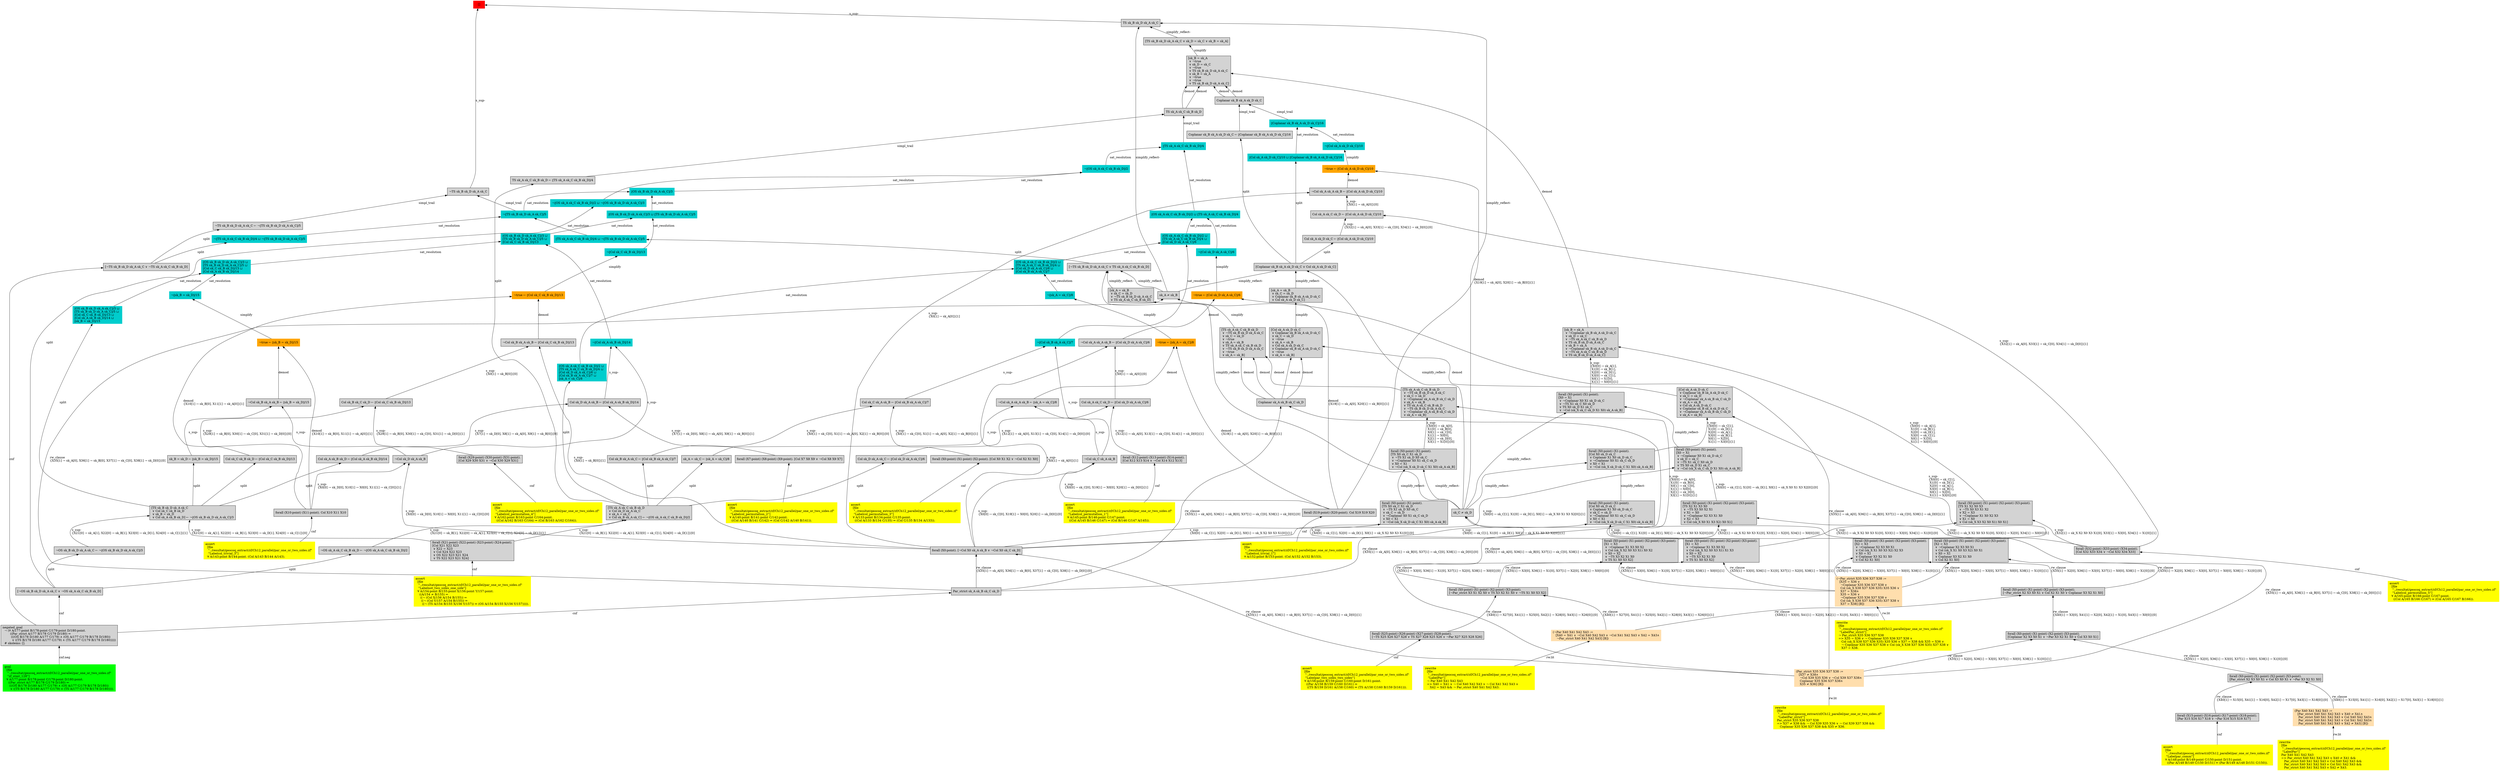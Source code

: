 digraph "unsat_graph" {
  vertex_0 [color=red, label="[]", shape=box, style=filled];
  vertex_0 -> vertex_1 [label="s_sup-\l", dir="back"];
  vertex_1 [shape=box, label="¬TS sk_B sk_D sk_A sk_C\l", style=filled];
  vertex_1 -> vertex_2 [label="simpl_trail", dir="back"];
  vertex_2 [color=cyan3, shape=box, label="¬⟦TS sk_B sk_D sk_A sk_C⟧/5\l", style=filled];
  vertex_2 -> vertex_3 [label="sat_resolution", dir="back"];
  vertex_3 [color=cyan3, shape=box, label="¬⟦TS sk_A sk_C sk_B sk_D⟧/4 ⊔ ¬⟦TS sk_B sk_D sk_A sk_C⟧/5\l", style=filled];
  vertex_3 -> vertex_4 [label="split", dir="back"];
  vertex_4 [shape=box, label="[¬TS sk_B sk_D sk_A sk_C ∨ ¬TS sk_A sk_C sk_B sk_D]\l", style=filled];
  vertex_4 -> vertex_5 [label="cnf", dir="back"];
  vertex_5 [shape=box, label="negated_goal\l  ¬ (∀ A/177:point B/178:point C/179:point D/180:point.\l        ((Par_strict A/177 B/178 C/179 D/180) ⇒\l         (((OS B/178 D/180 A/177 C/179) ∧ (OS A/177 C/179 B/178 D/180))\l          ∨ ((TS B/178 D/180 A/177 C/179) ∧ (TS A/177 C/179 B/178 D/180)))))\l  # skolems: [].\l", style=filled];
  vertex_5 -> vertex_6 [label="cnf.neg", dir="back"];
  vertex_6 [color=green, shape=box, label="goal\l  [file\l   \"../resultat/geocoq_extract/zf/Ch12_parallel/par_one_or_two_sides.zf\" \l   \"zf_stmt_128\"]\l  ∀ A/177:point B/178:point C/179:point D/180:point.\l    ((Par_strict A/177 B/178 C/179 D/180) ⇒\l     (((OS B/178 D/180 A/177 C/179) ∧ (OS A/177 C/179 B/178 D/180))\l      ∨ ((TS B/178 D/180 A/177 C/179) ∧ (TS A/177 C/179 B/178 D/180)))).\l", style=filled];
  vertex_2 -> vertex_7 [label="sat_resolution", dir="back"];
  vertex_7 [color=cyan3, shape=box, label="⟦TS sk_A sk_C sk_B sk_D⟧/4 ⊔ ¬⟦TS sk_B sk_D sk_A sk_C⟧/5\l", style=filled];
  vertex_7 -> vertex_8 [label="split", dir="back"];
  vertex_8 [shape=box, label="[¬TS sk_B sk_D sk_A sk_C ∨ TS sk_A sk_C sk_B sk_D]\l", style=filled];
  vertex_8 -> vertex_9 [label="simplify_reflect-", dir="back"];
  vertex_9 [shape=box, label="sk_A ≠ sk_B\l", style=filled];
  vertex_9 -> vertex_10 [label="rw_clause\l\{X35[1] → sk_A[0], X36[1] → sk_B[0], X37[1] → sk_C[0], X38[1] → sk_D[0]\}[1]\l", dir="back"];
  vertex_10 [color=navajowhite, shape=box, label="(Par_strict X35 X36 X37 X38 :=\l   [X37 ≠ X38∧\l    ¬Col X39 X35 X36 ∨ ¬Col X39 X37 X38∧\l    Coplanar X35 X36 X37 X38∧\l    X35 ≠ X36] [B])\l", style=filled];
  vertex_10 -> vertex_11 [label="rw.lit", dir="back"];
  vertex_11 [color=yellow, shape=box, label="rewrite\l  [file\l   \"../resultat/geocoq_extract/zf/Ch12_parallel/par_one_or_two_sides.zf\" \l   \"LabelPar_strict\"]\l  Par_strict X35 X36 X37 X38\l  =\> X37 ≠ X38 && ¬ Col X39 X35 X36 ∨ ¬ Col X39 X37 X38 && \l     Coplanar X35 X36 X37 X38 && X35 ≠ X36.\l", style=filled];
  vertex_9 -> vertex_12 [label="rw_clause\l\{X35[1] → sk_A[0], X36[1] → sk_B[0], X37[1] → sk_C[0], X38[1] → sk_D[0]\}[0]\l", dir="back"];
  vertex_12 [shape=box, label="Par_strict sk_A sk_B sk_C sk_D\l", style=filled];
  vertex_12 -> vertex_5 [label="cnf", dir="back"];
  vertex_8 -> vertex_13 [label="simplify_reflect-", dir="back"];
  vertex_13 [shape=box, label="sk_C ≠ sk_D\l", style=filled];
  vertex_13 -> vertex_10 [label="rw_clause\l\{X35[1] → sk_A[0], X36[1] → sk_B[0], X37[1] → sk_C[0], X38[1] → sk_D[0]\}[1]\l", dir="back"];
  vertex_13 -> vertex_12 [label="rw_clause\l\{X35[1] → sk_A[0], X36[1] → sk_B[0], X37[1] → sk_C[0], X38[1] → sk_D[0]\}[0]\l", dir="back"];
  vertex_8 -> vertex_14 [label="simplify_reflect-", dir="back"];
  vertex_14 [shape=box, label="[sk_A = sk_B\l ∨ sk_C = sk_D\l ∨ ¬TS sk_B sk_D sk_A sk_C\l ∨ TS sk_A sk_C sk_B sk_D]\l", style=filled];
  vertex_14 -> vertex_15 [label="simplify", dir="back"];
  vertex_15 [shape=box, label="[TS sk_A sk_C sk_B sk_D\l ∨ ¬TS sk_B sk_D sk_A sk_C\l ∨ sk_C = sk_D\l ∨ ¬true\l ∨ sk_A = sk_B\l ∨ TS sk_A sk_C sk_B sk_D\l ∨ ¬TS sk_B sk_D sk_A sk_C\l ∨ ¬true\l ∨ sk_A = sk_B]\l", style=filled];
  vertex_15 -> vertex_16 [label="demod", dir="back"];
  vertex_16 [shape=box, label="Coplanar sk_A sk_B sk_C sk_D\l", style=filled];
  vertex_16 -> vertex_10 [label="rw_clause\l\{X35[1] → sk_A[0], X36[1] → sk_B[0], X37[1] → sk_C[0], X38[1] → sk_D[0]\}[1]\l", dir="back"];
  vertex_16 -> vertex_12 [label="rw_clause\l\{X35[1] → sk_A[0], X36[1] → sk_B[0], X37[1] → sk_C[0], X38[1] → sk_D[0]\}[0]\l", dir="back"];
  vertex_15 -> vertex_16 [label="demod", dir="back"];
  vertex_15 -> vertex_17 [label="demod", dir="back"];
  vertex_17 [shape=box, label="[TS sk_A sk_C sk_B sk_D\l ∨ ¬TS sk_B sk_D sk_A sk_C\l ∨ sk_C = sk_D\l ∨ ¬Coplanar sk_A sk_B sk_C sk_D\l ∨ sk_A = sk_B\l ∨ TS sk_A sk_C sk_B sk_D\l ∨ ¬TS sk_B sk_D sk_A sk_C\l ∨ ¬Coplanar sk_A sk_B sk_C sk_D\l ∨ sk_A = sk_B]\l", style=filled];
  vertex_17 -> vertex_18 [label="s_sup-\l\{X0[0] → sk_A[0], \l X1[0] → sk_B[0], \l X0[1] → sk_C[0], \l X1[1] → X0[0], \l X2[1] → sk_D[0], \l X3[1] → X1[0]\}[0]\l", dir="back"];
  vertex_18 [shape=box, label="forall (X0:point) (X1:point).\l[TS X0 sk_C X1 sk_D\l ∨ ¬TS X1 sk_D X0 sk_C\l ∨ ¬Coplanar X0 X1 sk_C sk_D\l ∨ X0 = X1\l ∨ ¬Col (sk_X sk_D sk_C X1 X0) sk_A sk_B]\l", style=filled];
  vertex_18 -> vertex_13 [label="simplify_reflect-", dir="back"];
  vertex_18 -> vertex_19 [label="simplify_reflect-", dir="back"];
  vertex_19 [shape=box, label="forall (X0:point) (X1:point).\l[TS X0 sk_C X1 sk_D\l ∨ ¬TS X1 sk_D X0 sk_C\l ∨ sk_C = sk_D\l ∨ ¬Coplanar X0 X1 sk_C sk_D\l ∨ X0 = X1\l ∨ ¬Col (sk_X sk_D sk_C X1 X0) sk_A sk_B]\l", style=filled];
  vertex_19 -> vertex_20 [label="s_sup-\l\{X0[0] → sk_C[1], X2[0] → sk_D[1], X0[1] → sk_X X2 X0 X3 X1[0]\}[1]\l", dir="back"];
  vertex_20 [shape=box, label="forall (X0:point). [¬Col X0 sk_A sk_B ∨ ¬Col X0 sk_C sk_D]\l", style=filled];
  vertex_20 -> vertex_10 [label="rw_clause\l\{X35[1] → sk_A[0], X36[1] → sk_B[0], X37[1] → sk_C[0], X38[1] → sk_D[0]\}[1]\l", dir="back"];
  vertex_20 -> vertex_12 [label="rw_clause\l\{X35[1] → sk_A[0], X36[1] → sk_B[0], X37[1] → sk_C[0], X38[1] → sk_D[0]\}[0]\l", dir="back"];
  vertex_19 -> vertex_21 [label="s_sup-\l\{X0[0] → sk_C[1], X2[0] → sk_D[1], X0[1] → sk_X X2 X0 X3 X1[0]\}[0]\l", dir="back"];
  vertex_21 [shape=box, label="forall (X0:point) (X1:point) (X2:point) (X3:point).\l[X1 = X3\l ∨ ¬Coplanar X1 X3 X0 X2\l ∨ Col (sk_X X2 X0 X3 X1) X0 X2\l ∨ X0 = X2\l ∨ ¬TS X3 X2 X1 X0\l ∨ TS X1 X0 X3 X2]\l", style=filled];
  vertex_21 -> vertex_22 [label="rw_clause\l\{X35[1] → X3[0], X36[1] → X1[0], X37[1] → X2[0], X38[1] → X0[0]\}[1]\l", dir="back"];
  vertex_22 [color=navajowhite, shape=box, label="(¬Par_strict X35 X36 X37 X38 :=\l   [X35 = X36 ∨ \l    ¬Coplanar X35 X36 X37 X38 ∨ \l    Col (sk_X X38 X37 X36 X35) X35 X36 ∨ \l    X37 = X38∧\l    X35 = X36 ∨ \l    ¬Coplanar X35 X36 X37 X38 ∨ \l    Col (sk_X X38 X37 X36 X35) X37 X38 ∨ \l    X37 = X38] [B])\l", style=filled];
  vertex_22 -> vertex_23 [label="rw.lit", dir="back"];
  vertex_23 [color=yellow, shape=box, label="rewrite\l  [file\l   \"../resultat/geocoq_extract/zf/Ch12_parallel/par_one_or_two_sides.zf\" \l   \"LabelPar_strict\"]\l  ¬ Par_strict X35 X36 X37 X38\l  =\> X35 = X36 ∨ ¬ Coplanar X35 X36 X37 X38 ∨ \l     Col (sk_X X38 X37 X36 X35) X35 X36 ∨ X37 = X38 && X35 = X36 ∨ \l     ¬ Coplanar X35 X36 X37 X38 ∨ Col (sk_X X38 X37 X36 X35) X37 X38 ∨ \l     X37 = X38.\l", style=filled];
  vertex_21 -> vertex_24 [label="rw_clause\l\{X35[1] → X3[0], X36[1] → X1[0], X37[1] → X2[0], X38[1] → X0[0]\}[0]\l", dir="back"];
  vertex_24 [shape=box, label="forall (X0:point) (X1:point) (X2:point) (X3:point).\l[¬Par_strict X3 X1 X2 X0 ∨ TS X3 X2 X1 X0 ∨ ¬TS X1 X0 X3 X2]\l", style=filled];
  vertex_24 -> vertex_25 [label="rw_clause\l\{X40[1] → X27[0], X41[1] → X25[0], X42[1] → X28[0], X43[1] → X26[0]\}[1]\l", dir="back"];
  vertex_25 [color=navajowhite, shape=box, label="(¬Par X40 X41 X42 X43 :=\l   [X40 = X41 ∨ ¬Col X40 X42 X43 ∨ ¬Col X41 X42 X43 ∨ X42 = X43∧\l    ¬Par_strict X40 X41 X42 X43] [B])\l", style=filled];
  vertex_25 -> vertex_26 [label="rw.lit", dir="back"];
  vertex_26 [color=yellow, shape=box, label="rewrite\l  [file\l   \"../resultat/geocoq_extract/zf/Ch12_parallel/par_one_or_two_sides.zf\" \l   \"LabelPar\"]\l  ¬ Par X40 X41 X42 X43\l  =\> X40 = X41 ∨ ¬ Col X40 X42 X43 ∨ ¬ Col X41 X42 X43 ∨ \l     X42 = X43 && ¬ Par_strict X40 X41 X42 X43.\l", style=filled];
  vertex_24 -> vertex_27 [label="rw_clause\l\{X40[1] → X27[0], X41[1] → X25[0], X42[1] → X28[0], X43[1] → X26[0]\}[0]\l", dir="back"];
  vertex_27 [shape=box, label="forall (X25:point) (X26:point) (X27:point) (X28:point).\l[¬TS X25 X26 X27 X28 ∨ TS X27 X28 X25 X26 ∨ ¬Par X27 X25 X28 X26]\l", style=filled];
  vertex_27 -> vertex_28 [label="cnf", dir="back"];
  vertex_28 [color=yellow, shape=box, label="assert\l  [file\l   \"../resultat/geocoq_extract/zf/Ch12_parallel/par_one_or_two_sides.zf\" \l   \"Labelpar_two_sides_two_sides\"]\l  ∀ A/158:point B/159:point C/160:point D/161:point.\l    ((Par A/158 B/159 C/160 D/161) ⇒\l     ((TS B/159 D/161 A/158 C/160) ⇒ (TS A/158 C/160 B/159 D/161))).\l", style=filled];
  vertex_17 -> vertex_29 [label="s_sup-\l\{X0[0] → sk_A[0], \l X1[0] → sk_B[0], \l X0[1] → sk_C[0], \l X1[1] → X0[0], \l X2[1] → sk_D[0], \l X3[1] → X1[0]\}[1]\l", dir="back"];
  vertex_29 [shape=box, label="forall (X0:point) (X1:point) (X2:point) (X3:point).\l[X1 = X3\l ∨ ¬Coplanar X1 X3 X0 X2\l ∨ Col (sk_X X2 X0 X3 X1) X1 X3\l ∨ X0 = X2\l ∨ ¬TS X3 X2 X1 X0\l ∨ TS X1 X0 X3 X2]\l", style=filled];
  vertex_29 -> vertex_22 [label="rw_clause\l\{X35[1] → X3[0], X36[1] → X1[0], X37[1] → X2[0], X38[1] → X0[0]\}[1]\l", dir="back"];
  vertex_29 -> vertex_24 [label="rw_clause\l\{X35[1] → X3[0], X36[1] → X1[0], X37[1] → X2[0], X38[1] → X0[0]\}[0]\l", dir="back"];
  vertex_1 -> vertex_30 [label="simpl_trail", dir="back"];
  vertex_30 [shape=box, label="¬TS sk_B sk_D sk_A sk_C ← ¬⟦TS sk_B sk_D sk_A sk_C⟧/5\l", style=filled];
  vertex_30 -> vertex_4 [label="split", dir="back"];
  vertex_0 -> vertex_31 [label="s_sup-\l", dir="back"];
  vertex_31 [shape=box, label="TS sk_B sk_D sk_A sk_C\l", style=filled];
  vertex_31 -> vertex_13 [label="simplify_reflect-", dir="back"];
  vertex_31 -> vertex_9 [label="simplify_reflect-", dir="back"];
  vertex_31 -> vertex_32 [label="simplify_reflect-", dir="back"];
  vertex_32 [shape=box, label="[TS sk_B sk_D sk_A sk_C ∨ sk_D = sk_C ∨ sk_B = sk_A]\l", style=filled];
  vertex_32 -> vertex_33 [label="simplify", dir="back"];
  vertex_33 [shape=box, label="[sk_B = sk_A\l ∨ ¬true\l ∨ sk_D = sk_C\l ∨ ¬true\l ∨ TS sk_B sk_D sk_A sk_C\l ∨ sk_B = sk_A\l ∨ ¬true\l ∨ ¬true\l ∨ TS sk_B sk_D sk_A sk_C]\l", style=filled];
  vertex_33 -> vertex_34 [label="demod", dir="back"];
  vertex_34 [shape=box, label="TS sk_A sk_C sk_B sk_D\l", style=filled];
  vertex_34 -> vertex_35 [label="simpl_trail", dir="back"];
  vertex_35 [color=cyan3, shape=box, label="⟦TS sk_A sk_C sk_B sk_D⟧/4\l", style=filled];
  vertex_35 -> vertex_36 [label="sat_resolution", dir="back"];
  vertex_36 [color=cyan3, shape=box, label="¬⟦OS sk_A sk_C sk_B sk_D⟧/2\l", style=filled];
  vertex_36 -> vertex_37 [label="sat_resolution", dir="back"];
  vertex_37 [color=cyan3, shape=box, label="⟦OS sk_B sk_D sk_A sk_C⟧/3\l", style=filled];
  vertex_37 -> vertex_2 [label="sat_resolution", dir="back"];
  vertex_37 -> vertex_38 [label="sat_resolution", dir="back"];
  vertex_38 [color=cyan3, shape=box, label="⟦OS sk_B sk_D sk_A sk_C⟧/3 ⊔ ⟦TS sk_B sk_D sk_A sk_C⟧/5\l", style=filled];
  vertex_38 -> vertex_39 [label="sat_resolution", dir="back"];
  vertex_39 [color=cyan3, shape=box, label="¬⟦Col sk_C sk_B sk_D⟧/13\l", style=filled];
  vertex_39 -> vertex_40 [label="simplify", dir="back"];
  vertex_40 [color=orange, shape=box, label="¬true ← ⟦Col sk_C sk_B sk_D⟧/13\l", style=filled];
  vertex_40 -> vertex_41 [label="demod\l\{X10[1] → sk_B[0], X11[1] → sk_A[0]\}[1]\l", dir="back"];
  vertex_41 [shape=box, label="forall (X10:point) (X11:point). Col X10 X11 X10\l", style=filled];
  vertex_41 -> vertex_42 [label="cnf", dir="back"];
  vertex_42 [color=yellow, shape=box, label="assert\l  [file\l   \"../resultat/geocoq_extract/zf/Ch12_parallel/par_one_or_two_sides.zf\" \l   \"Labelcol_trivial_3\"]\l  ∀ A/143:point B/144:point. (Col A/143 B/144 A/143).\l", style=filled];
  vertex_40 -> vertex_43 [label="demod", dir="back"];
  vertex_43 [shape=box, label="¬Col sk_B sk_A sk_B ← ⟦Col sk_C sk_B sk_D⟧/13\l", style=filled];
  vertex_43 -> vertex_20 [label="s_sup-\l\{X0[1] → sk_B[0]\}[1]\l", dir="back"];
  vertex_43 -> vertex_44 [label="s_sup-\l\{X0[1] → sk_B[0]\}[0]\l", dir="back"];
  vertex_44 [shape=box, label="Col sk_B sk_C sk_D ← ⟦Col sk_C sk_B sk_D⟧/13\l", style=filled];
  vertex_44 -> vertex_45 [label="s_sup-\l\{X29[1] → sk_B[0], X30[1] → sk_C[0], X31[1] → sk_D[0]\}[1]\l", dir="back"];
  vertex_45 [shape=box, label="forall (X29:point) (X30:point) (X31:point).\l[Col X29 X30 X31 ∨ ¬Col X30 X29 X31]\l", style=filled];
  vertex_45 -> vertex_46 [label="cnf", dir="back"];
  vertex_46 [color=yellow, shape=box, label="assert\l  [file\l   \"../resultat/geocoq_extract/zf/Ch12_parallel/par_one_or_two_sides.zf\" \l   \"Labelcol_permutation_4\"]\l  ∀ A/162:point B/163:point C/164:point.\l    ((Col A/162 B/163 C/164) ⇒ (Col B/163 A/162 C/164)).\l", style=filled];
  vertex_44 -> vertex_47 [label="s_sup-\l\{X29[1] → sk_B[0], X30[1] → sk_C[0], X31[1] → sk_D[0]\}[0]\l", dir="back"];
  vertex_47 [shape=box, label="Col sk_C sk_B sk_D ← ⟦Col sk_C sk_B sk_D⟧/13\l", style=filled];
  vertex_47 -> vertex_48 [label="split", dir="back"];
  vertex_48 [shape=box, label="[TS sk_B sk_D sk_A sk_C\l ∨ Col sk_C sk_B sk_D\l ∨ sk_B = sk_D\l ∨ Col sk_A sk_B sk_D] ← ¬⟦OS sk_B sk_D sk_A sk_C⟧/3\l", style=filled];
  vertex_48 -> vertex_49 [label="s_sup-\l\{X21[0] → sk_A[1], X22[0] → sk_B[1], X23[0] → sk_D[1], X24[0] → sk_C[1]\}[1]\l", dir="back"];
  vertex_49 [shape=box, label="¬OS sk_B sk_D sk_A sk_C ← ¬⟦OS sk_B sk_D sk_A sk_C⟧/3\l", style=filled];
  vertex_49 -> vertex_50 [label="split", dir="back"];
  vertex_50 [shape=box, label="[¬OS sk_B sk_D sk_A sk_C ∨ ¬OS sk_A sk_C sk_B sk_D]\l", style=filled];
  vertex_50 -> vertex_5 [label="cnf", dir="back"];
  vertex_48 -> vertex_51 [label="s_sup-\l\{X21[0] → sk_A[1], X22[0] → sk_B[1], X23[0] → sk_D[1], X24[0] → sk_C[1]\}[0]\l", dir="back"];
  vertex_51 [shape=box, label="forall (X21:point) (X22:point) (X23:point) (X24:point).\l[Col X21 X22 X23\l ∨ X22 = X23\l ∨ Col X24 X22 X23\l ∨ OS X22 X23 X21 X24\l ∨ TS X22 X23 X21 X24]\l", style=filled];
  vertex_51 -> vertex_52 [label="cnf", dir="back"];
  vertex_52 [color=yellow, shape=box, label="assert\l  [file\l   \"../resultat/geocoq_extract/zf/Ch12_parallel/par_one_or_two_sides.zf\" \l   \"Labelnot_two_sides_one_side\"]\l  ∀ A/154:point B/155:point X/156:point Y/157:point.\l    ((A/154 ≠ B/155) ⇒\l     ((¬ (Col X/156 A/154 B/155)) ⇒\l      ((¬ (Col Y/157 A/154 B/155)) ⇒\l       ((¬ (TS A/154 B/155 X/156 Y/157)) ⇒ (OS A/154 B/155 X/156 Y/157))))).\l", style=filled];
  vertex_38 -> vertex_53 [label="sat_resolution", dir="back"];
  vertex_53 [color=cyan3, shape=box, label="⟦OS sk_B sk_D sk_A sk_C⟧/3 ⊔ \l⟦TS sk_B sk_D sk_A sk_C⟧/5 ⊔ \l⟦Col sk_C sk_B sk_D⟧/13\l", style=filled];
  vertex_53 -> vertex_54 [label="sat_resolution", dir="back"];
  vertex_54 [color=cyan3, shape=box, label="¬⟦Col sk_A sk_B sk_D⟧/14\l", style=filled];
  vertex_54 -> vertex_55 [label="s_sup-\l", dir="back"];
  vertex_55 [shape=box, label="¬Col sk_D sk_A sk_B\l", style=filled];
  vertex_55 -> vertex_20 [label="s_sup-\l\{X0[0] → sk_D[0], X10[1] → X0[0], X11[1] → sk_C[0]\}[0]\l", dir="back"];
  vertex_55 -> vertex_41 [label="s_sup-\l\{X0[0] → sk_D[0], X10[1] → X0[0], X11[1] → sk_C[0]\}[1]\l", dir="back"];
  vertex_54 -> vertex_56 [label="s_sup-\l", dir="back"];
  vertex_56 [shape=box, label="Col sk_D sk_A sk_B ← ⟦Col sk_A sk_B sk_D⟧/14\l", style=filled];
  vertex_56 -> vertex_57 [label="s_sup-\l\{X7[1] → sk_D[0], X8[1] → sk_A[0], X9[1] → sk_B[0]\}[1]\l", dir="back"];
  vertex_57 [shape=box, label="forall (X7:point) (X8:point) (X9:point). [Col X7 X8 X9 ∨ ¬Col X8 X9 X7]\l", style=filled];
  vertex_57 -> vertex_58 [label="cnf", dir="back"];
  vertex_58 [color=yellow, shape=box, label="assert\l  [file\l   \"../resultat/geocoq_extract/zf/Ch12_parallel/par_one_or_two_sides.zf\" \l   \"Labelcol_permutation_2\"]\l  ∀ A/140:point B/141:point C/142:point.\l    ((Col A/140 B/141 C/142) ⇒ (Col C/142 A/140 B/141)).\l", style=filled];
  vertex_56 -> vertex_59 [label="s_sup-\l\{X7[1] → sk_D[0], X8[1] → sk_A[0], X9[1] → sk_B[0]\}[0]\l", dir="back"];
  vertex_59 [shape=box, label="Col sk_A sk_B sk_D ← ⟦Col sk_A sk_B sk_D⟧/14\l", style=filled];
  vertex_59 -> vertex_48 [label="split", dir="back"];
  vertex_53 -> vertex_60 [label="sat_resolution", dir="back"];
  vertex_60 [color=cyan3, shape=box, label="⟦OS sk_B sk_D sk_A sk_C⟧/3 ⊔ \l⟦TS sk_B sk_D sk_A sk_C⟧/5 ⊔ \l⟦Col sk_C sk_B sk_D⟧/13 ⊔ \l⟦Col sk_A sk_B sk_D⟧/14\l", style=filled];
  vertex_60 -> vertex_61 [label="sat_resolution", dir="back"];
  vertex_61 [color=cyan3, shape=box, label="¬⟦sk_B = sk_D⟧/15\l", style=filled];
  vertex_61 -> vertex_62 [label="simplify", dir="back"];
  vertex_62 [color=orange, shape=box, label="¬true ← ⟦sk_B = sk_D⟧/15\l", style=filled];
  vertex_62 -> vertex_41 [label="demod\l\{X10[1] → sk_B[0], X11[1] → sk_A[0]\}[1]\l", dir="back"];
  vertex_62 -> vertex_63 [label="demod", dir="back"];
  vertex_63 [shape=box, label="¬Col sk_B sk_A sk_B ← ⟦sk_B = sk_D⟧/15\l", style=filled];
  vertex_63 -> vertex_55 [label="s_sup-\l", dir="back"];
  vertex_63 -> vertex_64 [label="s_sup-\l", dir="back"];
  vertex_64 [shape=box, label="sk_B = sk_D ← ⟦sk_B = sk_D⟧/15\l", style=filled];
  vertex_64 -> vertex_48 [label="split", dir="back"];
  vertex_60 -> vertex_65 [label="sat_resolution", dir="back"];
  vertex_65 [color=cyan3, shape=box, label="⟦OS sk_B sk_D sk_A sk_C⟧/3 ⊔ \l⟦TS sk_B sk_D sk_A sk_C⟧/5 ⊔ \l⟦Col sk_C sk_B sk_D⟧/13 ⊔ \l⟦Col sk_A sk_B sk_D⟧/14 ⊔ \l⟦sk_B = sk_D⟧/15\l", style=filled];
  vertex_65 -> vertex_48 [label="split", dir="back"];
  vertex_36 -> vertex_66 [label="sat_resolution", dir="back"];
  vertex_66 [color=cyan3, shape=box, label="¬⟦OS sk_A sk_C sk_B sk_D⟧/2 ⊔ ¬⟦OS sk_B sk_D sk_A sk_C⟧/3\l", style=filled];
  vertex_66 -> vertex_50 [label="split", dir="back"];
  vertex_35 -> vertex_67 [label="sat_resolution", dir="back"];
  vertex_67 [color=cyan3, shape=box, label="⟦OS sk_A sk_C sk_B sk_D⟧/2 ⊔ ⟦TS sk_A sk_C sk_B sk_D⟧/4\l", style=filled];
  vertex_67 -> vertex_68 [label="sat_resolution", dir="back"];
  vertex_68 [color=cyan3, shape=box, label="¬⟦Col sk_D sk_A sk_C⟧/6\l", style=filled];
  vertex_68 -> vertex_69 [label="simplify", dir="back"];
  vertex_69 [color=orange, shape=box, label="¬true ← ⟦Col sk_D sk_A sk_C⟧/6\l", style=filled];
  vertex_69 -> vertex_70 [label="demod\l\{X19[1] → sk_A[0], X20[1] → sk_B[0]\}[1]\l", dir="back"];
  vertex_70 [shape=box, label="forall (X19:point) (X20:point). Col X19 X19 X20\l", style=filled];
  vertex_70 -> vertex_71 [label="cnf", dir="back"];
  vertex_71 [color=yellow, shape=box, label="assert\l  [file\l   \"../resultat/geocoq_extract/zf/Ch12_parallel/par_one_or_two_sides.zf\" \l   \"Labelcol_trivial_1\"]\l  ∀ A/152:point B/153:point. (Col A/152 A/152 B/153).\l", style=filled];
  vertex_69 -> vertex_72 [label="demod", dir="back"];
  vertex_72 [shape=box, label="¬Col sk_A sk_A sk_B ← ⟦Col sk_D sk_A sk_C⟧/6\l", style=filled];
  vertex_72 -> vertex_20 [label="s_sup-\l\{X0[1] → sk_A[0]\}[1]\l", dir="back"];
  vertex_72 -> vertex_73 [label="s_sup-\l\{X0[1] → sk_A[0]\}[0]\l", dir="back"];
  vertex_73 [shape=box, label="Col sk_A sk_C sk_D ← ⟦Col sk_D sk_A sk_C⟧/6\l", style=filled];
  vertex_73 -> vertex_74 [label="s_sup-\l\{X12[1] → sk_A[0], X13[1] → sk_C[0], X14[1] → sk_D[0]\}[1]\l", dir="back"];
  vertex_74 [shape=box, label="forall (X12:point) (X13:point) (X14:point).\l[Col X12 X13 X14 ∨ ¬Col X14 X12 X13]\l", style=filled];
  vertex_74 -> vertex_75 [label="cnf", dir="back"];
  vertex_75 [color=yellow, shape=box, label="assert\l  [file\l   \"../resultat/geocoq_extract/zf/Ch12_parallel/par_one_or_two_sides.zf\" \l   \"Labelcol_permutation_1\"]\l  ∀ A/145:point B/146:point C/147:point.\l    ((Col A/145 B/146 C/147) ⇒ (Col B/146 C/147 A/145)).\l", style=filled];
  vertex_73 -> vertex_76 [label="s_sup-\l\{X12[1] → sk_A[0], X13[1] → sk_C[0], X14[1] → sk_D[0]\}[0]\l", dir="back"];
  vertex_76 [shape=box, label="Col sk_D sk_A sk_C ← ⟦Col sk_D sk_A sk_C⟧/6\l", style=filled];
  vertex_76 -> vertex_77 [label="split", dir="back"];
  vertex_77 [shape=box, label="[TS sk_A sk_C sk_B sk_D\l ∨ Col sk_D sk_A sk_C\l ∨ sk_A = sk_C\l ∨ Col sk_B sk_A sk_C] ← ¬⟦OS sk_A sk_C sk_B sk_D⟧/2\l", style=filled];
  vertex_77 -> vertex_78 [label="s_sup-\l\{X21[0] → sk_B[1], X22[0] → sk_A[1], X23[0] → sk_C[1], X24[0] → sk_D[1]\}[1]\l", dir="back"];
  vertex_78 [shape=box, label="¬OS sk_A sk_C sk_B sk_D ← ¬⟦OS sk_A sk_C sk_B sk_D⟧/2\l", style=filled];
  vertex_78 -> vertex_50 [label="split", dir="back"];
  vertex_77 -> vertex_51 [label="s_sup-\l\{X21[0] → sk_B[1], X22[0] → sk_A[1], X23[0] → sk_C[1], X24[0] → sk_D[1]\}[0]\l", dir="back"];
  vertex_67 -> vertex_79 [label="sat_resolution", dir="back"];
  vertex_79 [color=cyan3, shape=box, label="⟦OS sk_A sk_C sk_B sk_D⟧/2 ⊔ \l⟦TS sk_A sk_C sk_B sk_D⟧/4 ⊔ \l⟦Col sk_D sk_A sk_C⟧/6\l", style=filled];
  vertex_79 -> vertex_80 [label="sat_resolution", dir="back"];
  vertex_80 [color=cyan3, shape=box, label="¬⟦Col sk_B sk_A sk_C⟧/7\l", style=filled];
  vertex_80 -> vertex_81 [label="s_sup-\l", dir="back"];
  vertex_81 [shape=box, label="¬Col sk_C sk_A sk_B\l", style=filled];
  vertex_81 -> vertex_20 [label="s_sup-\l\{X0[0] → sk_C[0], X19[1] → X0[0], X20[1] → sk_D[0]\}[0]\l", dir="back"];
  vertex_81 -> vertex_70 [label="s_sup-\l\{X0[0] → sk_C[0], X19[1] → X0[0], X20[1] → sk_D[0]\}[1]\l", dir="back"];
  vertex_80 -> vertex_82 [label="s_sup-\l", dir="back"];
  vertex_82 [shape=box, label="Col sk_C sk_A sk_B ← ⟦Col sk_B sk_A sk_C⟧/7\l", style=filled];
  vertex_82 -> vertex_83 [label="s_sup-\l\{X0[1] → sk_C[0], X1[1] → sk_A[0], X2[1] → sk_B[0]\}[1]\l", dir="back"];
  vertex_83 [shape=box, label="forall (X0:point) (X1:point) (X2:point). [Col X0 X1 X2 ∨ ¬Col X2 X1 X0]\l", style=filled];
  vertex_83 -> vertex_84 [label="cnf", dir="back"];
  vertex_84 [color=yellow, shape=box, label="assert\l  [file\l   \"../resultat/geocoq_extract/zf/Ch12_parallel/par_one_or_two_sides.zf\" \l   \"Labelcol_permutation_3\"]\l  ∀ A/133:point B/134:point C/135:point.\l    ((Col A/133 B/134 C/135) ⇒ (Col C/135 B/134 A/133)).\l", style=filled];
  vertex_82 -> vertex_85 [label="s_sup-\l\{X0[1] → sk_C[0], X1[1] → sk_A[0], X2[1] → sk_B[0]\}[0]\l", dir="back"];
  vertex_85 [shape=box, label="Col sk_B sk_A sk_C ← ⟦Col sk_B sk_A sk_C⟧/7\l", style=filled];
  vertex_85 -> vertex_77 [label="split", dir="back"];
  vertex_79 -> vertex_86 [label="sat_resolution", dir="back"];
  vertex_86 [color=cyan3, shape=box, label="⟦OS sk_A sk_C sk_B sk_D⟧/2 ⊔ \l⟦TS sk_A sk_C sk_B sk_D⟧/4 ⊔ \l⟦Col sk_D sk_A sk_C⟧/6 ⊔ \l⟦Col sk_B sk_A sk_C⟧/7\l", style=filled];
  vertex_86 -> vertex_87 [label="sat_resolution", dir="back"];
  vertex_87 [color=cyan3, shape=box, label="¬⟦sk_A = sk_C⟧/8\l", style=filled];
  vertex_87 -> vertex_88 [label="simplify", dir="back"];
  vertex_88 [color=orange, shape=box, label="¬true ← ⟦sk_A = sk_C⟧/8\l", style=filled];
  vertex_88 -> vertex_70 [label="demod\l\{X19[1] → sk_A[0], X20[1] → sk_B[0]\}[1]\l", dir="back"];
  vertex_88 -> vertex_89 [label="demod", dir="back"];
  vertex_89 [shape=box, label="¬Col sk_A sk_A sk_B ← ⟦sk_A = sk_C⟧/8\l", style=filled];
  vertex_89 -> vertex_81 [label="s_sup-\l", dir="back"];
  vertex_89 -> vertex_90 [label="s_sup-\l", dir="back"];
  vertex_90 [shape=box, label="sk_A = sk_C ← ⟦sk_A = sk_C⟧/8\l", style=filled];
  vertex_90 -> vertex_77 [label="split", dir="back"];
  vertex_86 -> vertex_91 [label="sat_resolution", dir="back"];
  vertex_91 [color=cyan3, shape=box, label="⟦OS sk_A sk_C sk_B sk_D⟧/2 ⊔ \l⟦TS sk_A sk_C sk_B sk_D⟧/4 ⊔ \l⟦Col sk_D sk_A sk_C⟧/6 ⊔ \l⟦Col sk_B sk_A sk_C⟧/7 ⊔ \l⟦sk_A = sk_C⟧/8\l", style=filled];
  vertex_91 -> vertex_77 [label="split", dir="back"];
  vertex_34 -> vertex_92 [label="simpl_trail", dir="back"];
  vertex_92 [shape=box, label="TS sk_A sk_C sk_B sk_D ← ⟦TS sk_A sk_C sk_B sk_D⟧/4\l", style=filled];
  vertex_92 -> vertex_77 [label="split", dir="back"];
  vertex_33 -> vertex_93 [label="demod", dir="back"];
  vertex_93 [shape=box, label="Coplanar sk_B sk_A sk_D sk_C\l", style=filled];
  vertex_93 -> vertex_94 [label="simpl_trail", dir="back"];
  vertex_94 [color=cyan3, shape=box, label="⟦Coplanar sk_B sk_A sk_D sk_C⟧/16\l", style=filled];
  vertex_94 -> vertex_95 [label="sat_resolution", dir="back"];
  vertex_95 [color=cyan3, shape=box, label="¬⟦Col sk_A sk_D sk_C⟧/10\l", style=filled];
  vertex_95 -> vertex_96 [label="simplify", dir="back"];
  vertex_96 [color=orange, shape=box, label="¬true ← ⟦Col sk_A sk_D sk_C⟧/10\l", style=filled];
  vertex_96 -> vertex_70 [label="demod\l\{X19[1] → sk_A[0], X20[1] → sk_B[0]\}[1]\l", dir="back"];
  vertex_96 -> vertex_97 [label="demod", dir="back"];
  vertex_97 [shape=box, label="¬Col sk_A sk_A sk_B ← ⟦Col sk_A sk_D sk_C⟧/10\l", style=filled];
  vertex_97 -> vertex_20 [label="s_sup-\l\{X0[1] → sk_A[0]\}[1]\l", dir="back"];
  vertex_97 -> vertex_98 [label="s_sup-\l\{X0[1] → sk_A[0]\}[0]\l", dir="back"];
  vertex_98 [shape=box, label="Col sk_A sk_C sk_D ← ⟦Col sk_A sk_D sk_C⟧/10\l", style=filled];
  vertex_98 -> vertex_99 [label="s_sup-\l\{X32[1] → sk_A[0], X33[1] → sk_C[0], X34[1] → sk_D[0]\}[1]\l", dir="back"];
  vertex_99 [shape=box, label="forall (X32:point) (X33:point) (X34:point).\l[Col X32 X33 X34 ∨ ¬Col X32 X34 X33]\l", style=filled];
  vertex_99 -> vertex_100 [label="cnf", dir="back"];
  vertex_100 [color=yellow, shape=box, label="assert\l  [file\l   \"../resultat/geocoq_extract/zf/Ch12_parallel/par_one_or_two_sides.zf\" \l   \"Labelcol_permutation_5\"]\l  ∀ A/165:point B/166:point C/167:point.\l    ((Col A/165 B/166 C/167) ⇒ (Col A/165 C/167 B/166)).\l", style=filled];
  vertex_98 -> vertex_101 [label="s_sup-\l\{X32[1] → sk_A[0], X33[1] → sk_C[0], X34[1] → sk_D[0]\}[0]\l", dir="back"];
  vertex_101 [shape=box, label="Col sk_A sk_D sk_C ← ⟦Col sk_A sk_D sk_C⟧/10\l", style=filled];
  vertex_101 -> vertex_102 [label="split", dir="back"];
  vertex_102 [shape=box, label="[Coplanar sk_B sk_A sk_D sk_C ∨ Col sk_A sk_D sk_C]\l", style=filled];
  vertex_102 -> vertex_9 [label="simplify_reflect-", dir="back"];
  vertex_102 -> vertex_13 [label="simplify_reflect-", dir="back"];
  vertex_102 -> vertex_103 [label="simplify_reflect-", dir="back"];
  vertex_103 [shape=box, label="[sk_A = sk_B\l ∨ sk_C = sk_D\l ∨ Coplanar sk_B sk_A sk_D sk_C\l ∨ Col sk_A sk_D sk_C]\l", style=filled];
  vertex_103 -> vertex_104 [label="simplify", dir="back"];
  vertex_104 [shape=box, label="[Col sk_A sk_D sk_C\l ∨ Coplanar sk_B sk_A sk_D sk_C\l ∨ sk_C = sk_D\l ∨ ¬true\l ∨ sk_A = sk_B\l ∨ Col sk_A sk_D sk_C\l ∨ Coplanar sk_B sk_A sk_D sk_C\l ∨ ¬true\l ∨ sk_A = sk_B]\l", style=filled];
  vertex_104 -> vertex_16 [label="demod", dir="back"];
  vertex_104 -> vertex_16 [label="demod", dir="back"];
  vertex_104 -> vertex_105 [label="demod", dir="back"];
  vertex_105 [shape=box, label="[Col sk_A sk_D sk_C\l ∨ Coplanar sk_B sk_A sk_D sk_C\l ∨ sk_C = sk_D\l ∨ ¬Coplanar sk_A sk_B sk_C sk_D\l ∨ sk_A = sk_B\l ∨ Col sk_A sk_D sk_C\l ∨ Coplanar sk_B sk_A sk_D sk_C\l ∨ ¬Coplanar sk_A sk_B sk_C sk_D\l ∨ sk_A = sk_B]\l", style=filled];
  vertex_105 -> vertex_106 [label="s_sup-\l\{X0[0] → sk_C[1], \l X1[0] → sk_D[1], \l X2[0] → sk_A[1], \l X3[0] → sk_B[1], \l X0[1] → X2[0], \l X1[1] → X3[0]\}[1]\l", dir="back"];
  vertex_106 [shape=box, label="forall (X0:point) (X1:point).\l[Col X0 sk_D sk_C\l ∨ Coplanar X1 X0 sk_D sk_C\l ∨ ¬Coplanar X0 X1 sk_C sk_D\l ∨ X0 = X1\l ∨ ¬Col (sk_X sk_D sk_C X1 X0) sk_A sk_B]\l", style=filled];
  vertex_106 -> vertex_13 [label="simplify_reflect-", dir="back"];
  vertex_106 -> vertex_107 [label="simplify_reflect-", dir="back"];
  vertex_107 [shape=box, label="forall (X0:point) (X1:point).\l[Col X0 sk_D sk_C\l ∨ Coplanar X1 X0 sk_D sk_C\l ∨ sk_C = sk_D\l ∨ ¬Coplanar X0 X1 sk_C sk_D\l ∨ X0 = X1\l ∨ ¬Col (sk_X sk_D sk_C X1 X0) sk_A sk_B]\l", style=filled];
  vertex_107 -> vertex_20 [label="s_sup-\l\{X0[0] → sk_C[1], X1[0] → sk_D[1], X0[1] → sk_X X1 X0 X3 X2[0]\}[1]\l", dir="back"];
  vertex_107 -> vertex_108 [label="s_sup-\l\{X0[0] → sk_C[1], X1[0] → sk_D[1], X0[1] → sk_X X1 X0 X3 X2[0]\}[0]\l", dir="back"];
  vertex_108 [shape=box, label="forall (X0:point) (X1:point) (X2:point) (X3:point).\l[X2 = X3\l ∨ ¬Coplanar X2 X3 X0 X1\l ∨ Col (sk_X X1 X0 X3 X2) X0 X1\l ∨ X0 = X1\l ∨ Coplanar X3 X2 X1 X0\l ∨ Col X2 X1 X0]\l", style=filled];
  vertex_108 -> vertex_22 [label="rw_clause\l\{X35[1] → X2[0], X36[1] → X3[0], X37[1] → X0[0], X38[1] → X1[0]\}[1]\l", dir="back"];
  vertex_108 -> vertex_109 [label="rw_clause\l\{X35[1] → X2[0], X36[1] → X3[0], X37[1] → X0[0], X38[1] → X1[0]\}[0]\l", dir="back"];
  vertex_109 [shape=box, label="forall (X0:point) (X1:point) (X2:point) (X3:point).\l[¬Par_strict X2 X3 X0 X1 ∨ Col X2 X1 X0 ∨ Coplanar X3 X2 X1 X0]\l", style=filled];
  vertex_109 -> vertex_25 [label="rw_clause\l\{X40[1] → X3[0], X41[1] → X2[0], X42[1] → X1[0], X43[1] → X0[0]\}[1]\l", dir="back"];
  vertex_109 -> vertex_110 [label="rw_clause\l\{X40[1] → X3[0], X41[1] → X2[0], X42[1] → X1[0], X43[1] → X0[0]\}[0]\l", dir="back"];
  vertex_110 [shape=box, label="forall (X0:point) (X1:point) (X2:point) (X3:point).\l[Coplanar X2 X3 X0 X1 ∨ ¬Par X3 X2 X1 X0 ∨ Col X3 X0 X1]\l", style=filled];
  vertex_110 -> vertex_10 [label="rw_clause\l\{X35[1] → X2[0], X36[1] → X3[0], X37[1] → X0[0], X38[1] → X1[0]\}[1]\l", dir="back"];
  vertex_110 -> vertex_111 [label="rw_clause\l\{X35[1] → X2[0], X36[1] → X3[0], X37[1] → X0[0], X38[1] → X1[0]\}[0]\l", dir="back"];
  vertex_111 [shape=box, label="forall (X0:point) (X1:point) (X2:point) (X3:point).\l[Par_strict X2 X3 X0 X1 ∨ Col X3 X0 X1 ∨ ¬Par X3 X2 X1 X0]\l", style=filled];
  vertex_111 -> vertex_112 [label="rw_clause\l\{X40[1] → X15[0], X41[1] → X16[0], X42[1] → X17[0], X43[1] → X18[0]\}[1]\l", dir="back"];
  vertex_112 [color=navajowhite, shape=box, label="(Par X40 X41 X42 X43 :=\l   [Par_strict X40 X41 X42 X43 ∨ X40 ≠ X41∧\l    Par_strict X40 X41 X42 X43 ∨ Col X40 X42 X43∧\l    Par_strict X40 X41 X42 X43 ∨ Col X41 X42 X43∧\l    Par_strict X40 X41 X42 X43 ∨ X42 ≠ X43] [B])\l", style=filled];
  vertex_112 -> vertex_113 [label="rw.lit", dir="back"];
  vertex_113 [color=yellow, shape=box, label="rewrite\l  [file\l   \"../resultat/geocoq_extract/zf/Ch12_parallel/par_one_or_two_sides.zf\" \l   \"LabelPar\"]\l  Par X40 X41 X42 X43\l  =\> Par_strict X40 X41 X42 X43 ∨ X40 ≠ X41 && \l     Par_strict X40 X41 X42 X43 ∨ Col X40 X42 X43 && \l     Par_strict X40 X41 X42 X43 ∨ Col X41 X42 X43 && \l     Par_strict X40 X41 X42 X43 ∨ X42 ≠ X43.\l", style=filled];
  vertex_111 -> vertex_114 [label="rw_clause\l\{X40[1] → X15[0], X41[1] → X16[0], X42[1] → X17[0], X43[1] → X18[0]\}[0]\l", dir="back"];
  vertex_114 [shape=box, label="forall (X15:point) (X16:point) (X17:point) (X18:point).\l[Par X15 X16 X17 X18 ∨ ¬Par X16 X15 X18 X17]\l", style=filled];
  vertex_114 -> vertex_115 [label="cnf", dir="back"];
  vertex_115 [color=yellow, shape=box, label="assert\l  [file\l   \"../resultat/geocoq_extract/zf/Ch12_parallel/par_one_or_two_sides.zf\" \l   \"Labelpar_comm\"]\l  ∀ A/148:point B/149:point C/150:point D/151:point.\l    ((Par A/148 B/149 C/150 D/151) ⇒ (Par B/149 A/148 D/151 C/150)).\l", style=filled];
  vertex_105 -> vertex_116 [label="s_sup-\l\{X0[0] → sk_C[1], \l X1[0] → sk_D[1], \l X2[0] → sk_A[1], \l X3[0] → sk_B[1], \l X0[1] → X2[0], \l X1[1] → X3[0]\}[0]\l", dir="back"];
  vertex_116 [shape=box, label="forall (X0:point) (X1:point) (X2:point) (X3:point).\l[X2 = X3\l ∨ ¬Coplanar X2 X3 X0 X1\l ∨ Col (sk_X X1 X0 X3 X2) X2 X3\l ∨ X0 = X1\l ∨ Coplanar X3 X2 X1 X0\l ∨ Col X2 X1 X0]\l", style=filled];
  vertex_116 -> vertex_22 [label="rw_clause\l\{X35[1] → X2[0], X36[1] → X3[0], X37[1] → X0[0], X38[1] → X1[0]\}[1]\l", dir="back"];
  vertex_116 -> vertex_109 [label="rw_clause\l\{X35[1] → X2[0], X36[1] → X3[0], X37[1] → X0[0], X38[1] → X1[0]\}[0]\l", dir="back"];
  vertex_94 -> vertex_117 [label="sat_resolution", dir="back"];
  vertex_117 [color=cyan3, shape=box, label="⟦Col sk_A sk_D sk_C⟧/10 ⊔ ⟦Coplanar sk_B sk_A sk_D sk_C⟧/16\l", style=filled];
  vertex_117 -> vertex_102 [label="split", dir="back"];
  vertex_93 -> vertex_118 [label="simpl_trail", dir="back"];
  vertex_118 [shape=box, label="Coplanar sk_B sk_A sk_D sk_C ← ⟦Coplanar sk_B sk_A sk_D sk_C⟧/16\l", style=filled];
  vertex_118 -> vertex_102 [label="split", dir="back"];
  vertex_33 -> vertex_34 [label="demod", dir="back"];
  vertex_33 -> vertex_93 [label="demod", dir="back"];
  vertex_33 -> vertex_119 [label="demod", dir="back"];
  vertex_119 [shape=box, label="[sk_B = sk_A\l ∨ ¬Coplanar sk_B sk_A sk_D sk_C\l ∨ sk_D = sk_C\l ∨ ¬TS sk_A sk_C sk_B sk_D\l ∨ TS sk_B sk_D sk_A sk_C\l ∨ sk_B = sk_A\l ∨ ¬Coplanar sk_B sk_A sk_D sk_C\l ∨ ¬TS sk_A sk_C sk_B sk_D\l ∨ TS sk_B sk_D sk_A sk_C]\l", style=filled];
  vertex_119 -> vertex_120 [label="s_sup-\l\{X0[0] → sk_A[1], \l X1[0] → sk_B[1], \l X2[0] → sk_D[1], \l X3[0] → sk_C[1], \l X0[1] → X1[0], \l X1[1] → X0[0]\}[1]\l", dir="back"];
  vertex_120 [shape=box, label="forall (X0:point) (X1:point).\l[X0 = X1\l ∨ ¬Coplanar X0 X1 sk_D sk_C\l ∨ ¬TS X1 sk_C X0 sk_D\l ∨ TS X0 sk_D X1 sk_C\l ∨ ¬Col (sk_X sk_C sk_D X1 X0) sk_A sk_B]\l", style=filled];
  vertex_120 -> vertex_13 [label="simplify_reflect-", dir="back"];
  vertex_120 -> vertex_121 [label="simplify_reflect-", dir="back"];
  vertex_121 [shape=box, label="forall (X0:point) (X1:point).\l[X0 = X1\l ∨ ¬Coplanar X0 X1 sk_D sk_C\l ∨ sk_D = sk_C\l ∨ ¬TS X1 sk_C X0 sk_D\l ∨ TS X0 sk_D X1 sk_C\l ∨ ¬Col (sk_X sk_C sk_D X1 X0) sk_A sk_B]\l", style=filled];
  vertex_121 -> vertex_20 [label="s_sup-\l\{X0[0] → sk_C[1], X1[0] → sk_D[1], X0[1] → sk_X X0 X1 X3 X2[0]\}[1]\l", dir="back"];
  vertex_121 -> vertex_122 [label="s_sup-\l\{X0[0] → sk_C[1], X1[0] → sk_D[1], X0[1] → sk_X X0 X1 X3 X2[0]\}[0]\l", dir="back"];
  vertex_122 [shape=box, label="forall (X0:point) (X1:point) (X2:point) (X3:point).\l[TS X2 X1 X3 X0\l ∨ ¬TS X3 X0 X2 X1\l ∨ X1 = X0\l ∨ ¬Coplanar X2 X3 X1 X0\l ∨ X2 = X3\l ∨ Col (sk_X X0 X1 X3 X2) X0 X1]\l", style=filled];
  vertex_122 -> vertex_99 [label="s_sup-\l\{X32[1] → sk_X X2 X0 X3 X1[0], X33[1] → X2[0], X34[1] → X0[0]\}[1]\l", dir="back"];
  vertex_122 -> vertex_21 [label="s_sup-\l\{X32[1] → sk_X X2 X0 X3 X1[0], X33[1] → X2[0], X34[1] → X0[0]\}[0]\l", dir="back"];
  vertex_119 -> vertex_123 [label="s_sup-\l\{X0[0] → sk_A[1], \l X1[0] → sk_B[1], \l X2[0] → sk_D[1], \l X3[0] → sk_C[1], \l X0[1] → X1[0], \l X1[1] → X0[0]\}[0]\l", dir="back"];
  vertex_123 [shape=box, label="forall (X0:point) (X1:point) (X2:point) (X3:point).\l[TS X1 X2 X0 X3\l ∨ ¬TS X0 X3 X1 X2\l ∨ X2 = X3\l ∨ ¬Coplanar X1 X0 X2 X3\l ∨ X1 = X0\l ∨ Col (sk_X X3 X2 X0 X1) X0 X1]\l", style=filled];
  vertex_123 -> vertex_99 [label="s_sup-\l\{X32[1] → sk_X X2 X0 X3 X1[0], X33[1] → X3[0], X34[1] → X1[0]\}[1]\l", dir="back"];
  vertex_123 -> vertex_29 [label="s_sup-\l\{X32[1] → sk_X X2 X0 X3 X1[0], X33[1] → X3[0], X34[1] → X1[0]\}[0]\l", dir="back"];
  }


